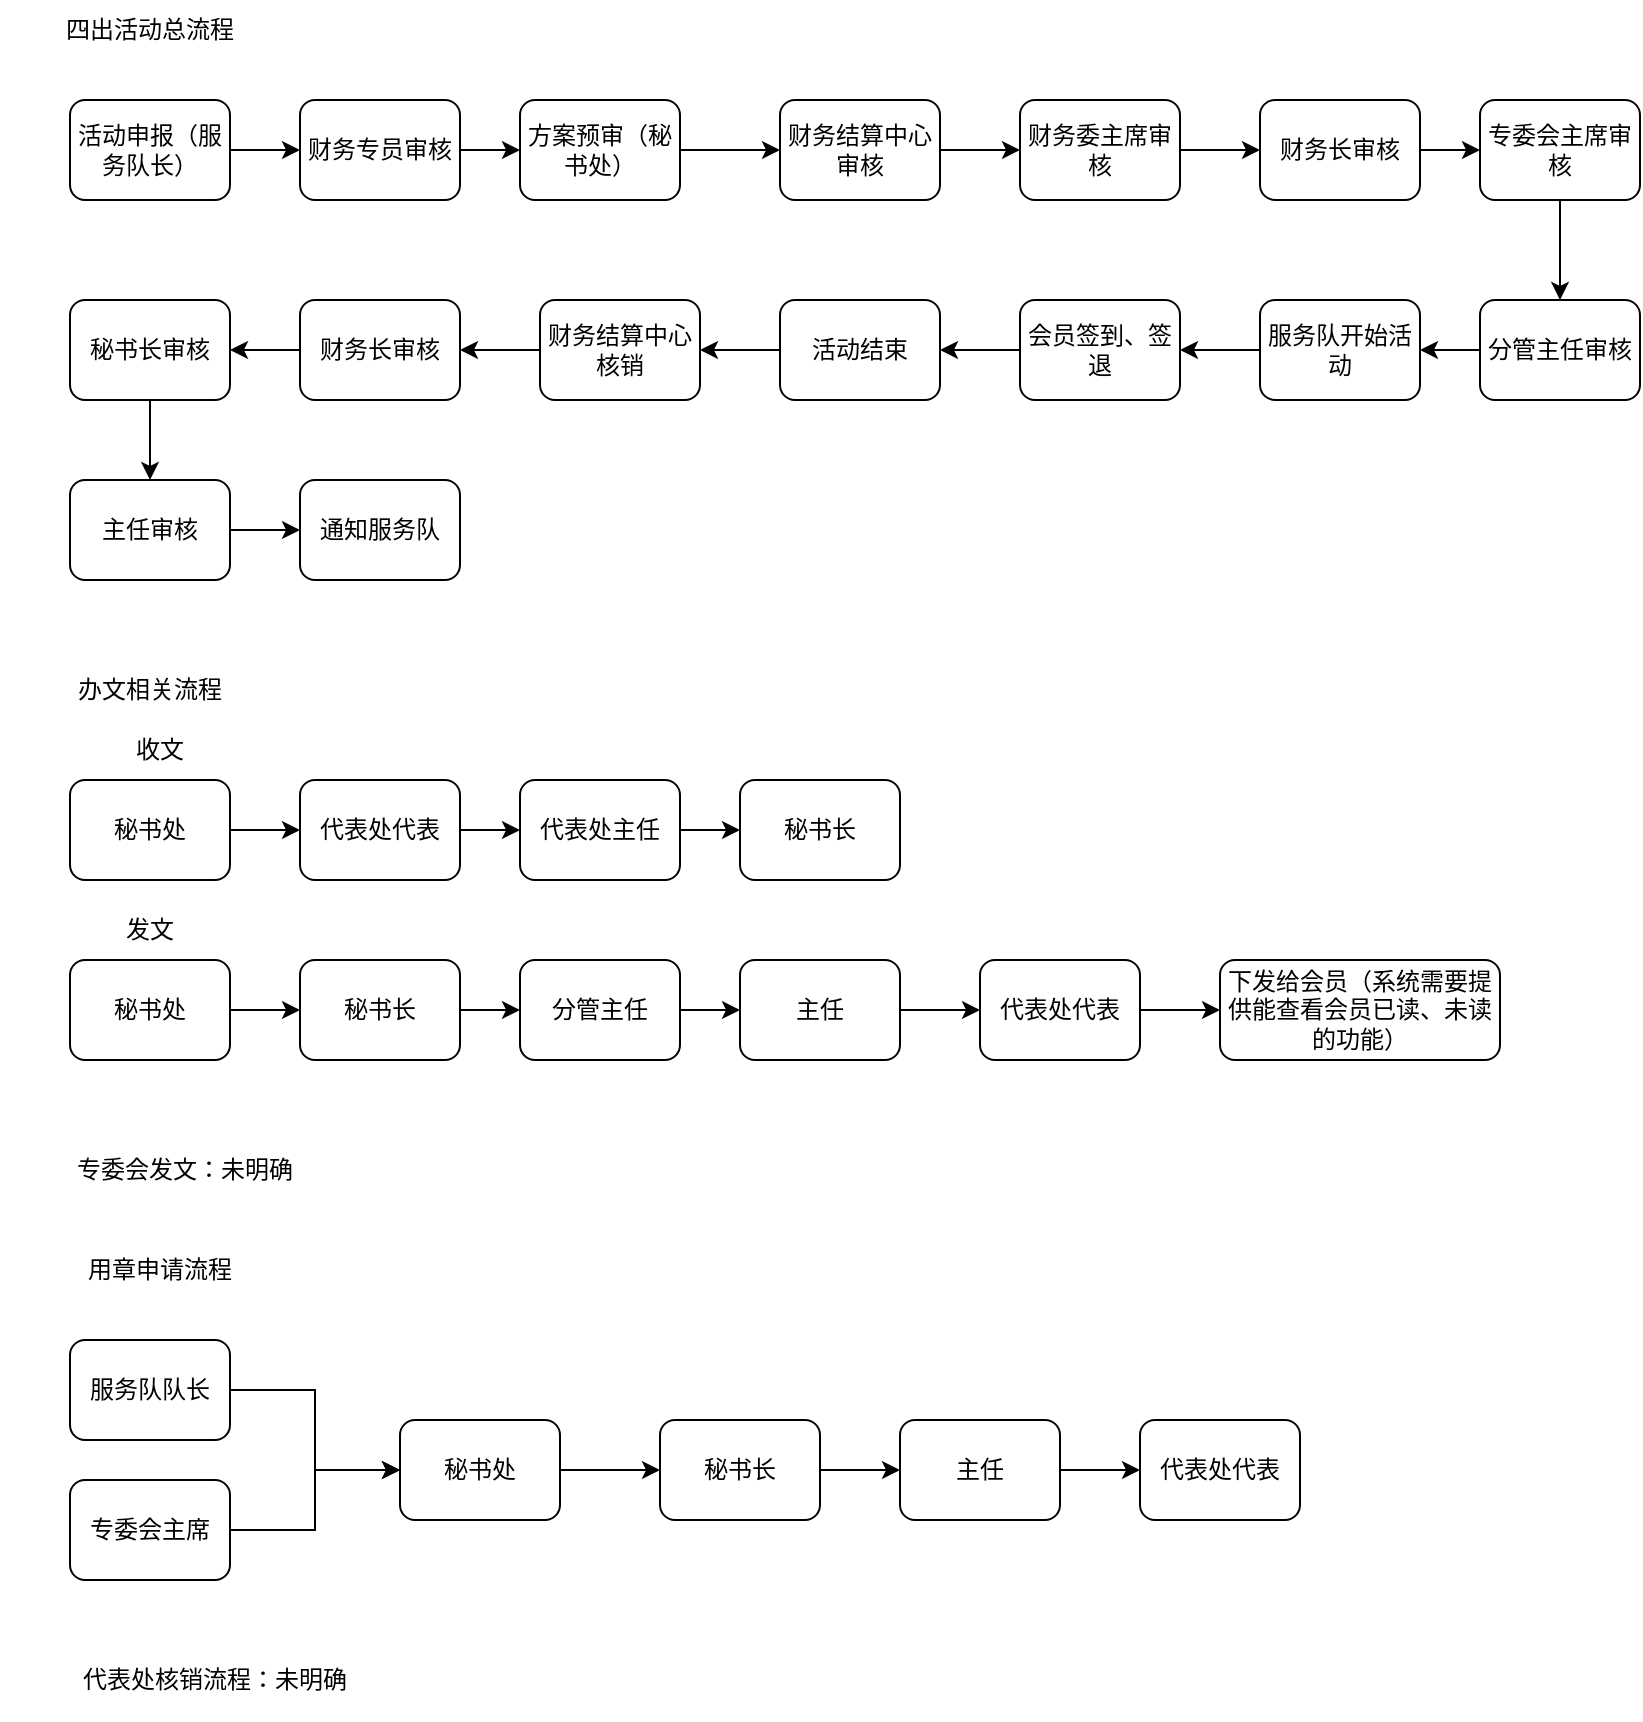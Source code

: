 <mxfile version="21.6.2" type="github">
  <diagram id="C5RBs43oDa-KdzZeNtuy" name="Page-1">
    <mxGraphModel dx="1877" dy="542" grid="1" gridSize="10" guides="1" tooltips="1" connect="1" arrows="1" fold="1" page="1" pageScale="1" pageWidth="827" pageHeight="1169" math="0" shadow="0">
      <root>
        <mxCell id="WIyWlLk6GJQsqaUBKTNV-0" />
        <mxCell id="WIyWlLk6GJQsqaUBKTNV-1" parent="WIyWlLk6GJQsqaUBKTNV-0" />
        <mxCell id="j6BAM_S3PTDZuPRe9gh3-0" value="四出活动总流程" style="text;html=1;strokeColor=none;fillColor=none;align=center;verticalAlign=middle;whiteSpace=wrap;rounded=0;" vertex="1" parent="WIyWlLk6GJQsqaUBKTNV-1">
          <mxGeometry x="20" y="20" width="90" height="30" as="geometry" />
        </mxCell>
        <mxCell id="j6BAM_S3PTDZuPRe9gh3-23" value="" style="edgeStyle=orthogonalEdgeStyle;rounded=0;orthogonalLoop=1;jettySize=auto;html=1;" edge="1" parent="WIyWlLk6GJQsqaUBKTNV-1" source="j6BAM_S3PTDZuPRe9gh3-1" target="j6BAM_S3PTDZuPRe9gh3-22">
          <mxGeometry relative="1" as="geometry" />
        </mxCell>
        <mxCell id="j6BAM_S3PTDZuPRe9gh3-1" value="活动申报（服务队长）" style="rounded=1;whiteSpace=wrap;html=1;" vertex="1" parent="WIyWlLk6GJQsqaUBKTNV-1">
          <mxGeometry x="25" y="70" width="80" height="50" as="geometry" />
        </mxCell>
        <mxCell id="j6BAM_S3PTDZuPRe9gh3-5" value="" style="edgeStyle=orthogonalEdgeStyle;rounded=0;orthogonalLoop=1;jettySize=auto;html=1;" edge="1" parent="WIyWlLk6GJQsqaUBKTNV-1" source="j6BAM_S3PTDZuPRe9gh3-2" target="j6BAM_S3PTDZuPRe9gh3-4">
          <mxGeometry relative="1" as="geometry" />
        </mxCell>
        <mxCell id="j6BAM_S3PTDZuPRe9gh3-2" value="方案预审（秘书处）" style="rounded=1;whiteSpace=wrap;html=1;" vertex="1" parent="WIyWlLk6GJQsqaUBKTNV-1">
          <mxGeometry x="250" y="70" width="80" height="50" as="geometry" />
        </mxCell>
        <mxCell id="j6BAM_S3PTDZuPRe9gh3-7" value="" style="edgeStyle=orthogonalEdgeStyle;rounded=0;orthogonalLoop=1;jettySize=auto;html=1;" edge="1" parent="WIyWlLk6GJQsqaUBKTNV-1" source="j6BAM_S3PTDZuPRe9gh3-4" target="j6BAM_S3PTDZuPRe9gh3-6">
          <mxGeometry relative="1" as="geometry" />
        </mxCell>
        <mxCell id="j6BAM_S3PTDZuPRe9gh3-4" value="财务结算中心审核" style="rounded=1;whiteSpace=wrap;html=1;" vertex="1" parent="WIyWlLk6GJQsqaUBKTNV-1">
          <mxGeometry x="380" y="70" width="80" height="50" as="geometry" />
        </mxCell>
        <mxCell id="j6BAM_S3PTDZuPRe9gh3-9" value="" style="edgeStyle=orthogonalEdgeStyle;rounded=0;orthogonalLoop=1;jettySize=auto;html=1;" edge="1" parent="WIyWlLk6GJQsqaUBKTNV-1" source="j6BAM_S3PTDZuPRe9gh3-6" target="j6BAM_S3PTDZuPRe9gh3-8">
          <mxGeometry relative="1" as="geometry" />
        </mxCell>
        <mxCell id="j6BAM_S3PTDZuPRe9gh3-6" value="财务委主席审核" style="rounded=1;whiteSpace=wrap;html=1;" vertex="1" parent="WIyWlLk6GJQsqaUBKTNV-1">
          <mxGeometry x="500" y="70" width="80" height="50" as="geometry" />
        </mxCell>
        <mxCell id="j6BAM_S3PTDZuPRe9gh3-11" value="" style="edgeStyle=orthogonalEdgeStyle;rounded=0;orthogonalLoop=1;jettySize=auto;html=1;" edge="1" parent="WIyWlLk6GJQsqaUBKTNV-1" source="j6BAM_S3PTDZuPRe9gh3-8" target="j6BAM_S3PTDZuPRe9gh3-10">
          <mxGeometry relative="1" as="geometry" />
        </mxCell>
        <mxCell id="j6BAM_S3PTDZuPRe9gh3-8" value="财务长审核" style="rounded=1;whiteSpace=wrap;html=1;" vertex="1" parent="WIyWlLk6GJQsqaUBKTNV-1">
          <mxGeometry x="620" y="70" width="80" height="50" as="geometry" />
        </mxCell>
        <mxCell id="j6BAM_S3PTDZuPRe9gh3-13" value="" style="edgeStyle=orthogonalEdgeStyle;rounded=0;orthogonalLoop=1;jettySize=auto;html=1;" edge="1" parent="WIyWlLk6GJQsqaUBKTNV-1" source="j6BAM_S3PTDZuPRe9gh3-10" target="j6BAM_S3PTDZuPRe9gh3-12">
          <mxGeometry relative="1" as="geometry" />
        </mxCell>
        <mxCell id="j6BAM_S3PTDZuPRe9gh3-10" value="专委会主席审核" style="rounded=1;whiteSpace=wrap;html=1;" vertex="1" parent="WIyWlLk6GJQsqaUBKTNV-1">
          <mxGeometry x="730" y="70" width="80" height="50" as="geometry" />
        </mxCell>
        <mxCell id="j6BAM_S3PTDZuPRe9gh3-15" value="" style="edgeStyle=orthogonalEdgeStyle;rounded=0;orthogonalLoop=1;jettySize=auto;html=1;" edge="1" parent="WIyWlLk6GJQsqaUBKTNV-1" source="j6BAM_S3PTDZuPRe9gh3-12" target="j6BAM_S3PTDZuPRe9gh3-14">
          <mxGeometry relative="1" as="geometry" />
        </mxCell>
        <mxCell id="j6BAM_S3PTDZuPRe9gh3-12" value="分管主任审核" style="rounded=1;whiteSpace=wrap;html=1;" vertex="1" parent="WIyWlLk6GJQsqaUBKTNV-1">
          <mxGeometry x="730" y="170" width="80" height="50" as="geometry" />
        </mxCell>
        <mxCell id="j6BAM_S3PTDZuPRe9gh3-17" value="" style="edgeStyle=orthogonalEdgeStyle;rounded=0;orthogonalLoop=1;jettySize=auto;html=1;" edge="1" parent="WIyWlLk6GJQsqaUBKTNV-1" source="j6BAM_S3PTDZuPRe9gh3-14" target="j6BAM_S3PTDZuPRe9gh3-16">
          <mxGeometry relative="1" as="geometry" />
        </mxCell>
        <mxCell id="j6BAM_S3PTDZuPRe9gh3-14" value="服务队开始活动" style="rounded=1;whiteSpace=wrap;html=1;" vertex="1" parent="WIyWlLk6GJQsqaUBKTNV-1">
          <mxGeometry x="620" y="170" width="80" height="50" as="geometry" />
        </mxCell>
        <mxCell id="j6BAM_S3PTDZuPRe9gh3-19" value="" style="edgeStyle=orthogonalEdgeStyle;rounded=0;orthogonalLoop=1;jettySize=auto;html=1;" edge="1" parent="WIyWlLk6GJQsqaUBKTNV-1" source="j6BAM_S3PTDZuPRe9gh3-16" target="j6BAM_S3PTDZuPRe9gh3-18">
          <mxGeometry relative="1" as="geometry" />
        </mxCell>
        <mxCell id="j6BAM_S3PTDZuPRe9gh3-16" value="会员签到、签退" style="rounded=1;whiteSpace=wrap;html=1;" vertex="1" parent="WIyWlLk6GJQsqaUBKTNV-1">
          <mxGeometry x="500" y="170" width="80" height="50" as="geometry" />
        </mxCell>
        <mxCell id="j6BAM_S3PTDZuPRe9gh3-21" value="" style="edgeStyle=orthogonalEdgeStyle;rounded=0;orthogonalLoop=1;jettySize=auto;html=1;" edge="1" parent="WIyWlLk6GJQsqaUBKTNV-1" source="j6BAM_S3PTDZuPRe9gh3-18" target="j6BAM_S3PTDZuPRe9gh3-20">
          <mxGeometry relative="1" as="geometry" />
        </mxCell>
        <mxCell id="j6BAM_S3PTDZuPRe9gh3-18" value="活动结束" style="rounded=1;whiteSpace=wrap;html=1;" vertex="1" parent="WIyWlLk6GJQsqaUBKTNV-1">
          <mxGeometry x="380" y="170" width="80" height="50" as="geometry" />
        </mxCell>
        <mxCell id="j6BAM_S3PTDZuPRe9gh3-26" value="" style="edgeStyle=orthogonalEdgeStyle;rounded=0;orthogonalLoop=1;jettySize=auto;html=1;" edge="1" parent="WIyWlLk6GJQsqaUBKTNV-1" source="j6BAM_S3PTDZuPRe9gh3-20" target="j6BAM_S3PTDZuPRe9gh3-25">
          <mxGeometry relative="1" as="geometry" />
        </mxCell>
        <mxCell id="j6BAM_S3PTDZuPRe9gh3-20" value="财务结算中心核销" style="rounded=1;whiteSpace=wrap;html=1;" vertex="1" parent="WIyWlLk6GJQsqaUBKTNV-1">
          <mxGeometry x="260" y="170" width="80" height="50" as="geometry" />
        </mxCell>
        <mxCell id="j6BAM_S3PTDZuPRe9gh3-24" value="" style="edgeStyle=orthogonalEdgeStyle;rounded=0;orthogonalLoop=1;jettySize=auto;html=1;" edge="1" parent="WIyWlLk6GJQsqaUBKTNV-1" source="j6BAM_S3PTDZuPRe9gh3-22" target="j6BAM_S3PTDZuPRe9gh3-2">
          <mxGeometry relative="1" as="geometry" />
        </mxCell>
        <mxCell id="j6BAM_S3PTDZuPRe9gh3-22" value="财务专员审核" style="rounded=1;whiteSpace=wrap;html=1;" vertex="1" parent="WIyWlLk6GJQsqaUBKTNV-1">
          <mxGeometry x="140" y="70" width="80" height="50" as="geometry" />
        </mxCell>
        <mxCell id="j6BAM_S3PTDZuPRe9gh3-28" value="" style="edgeStyle=orthogonalEdgeStyle;rounded=0;orthogonalLoop=1;jettySize=auto;html=1;" edge="1" parent="WIyWlLk6GJQsqaUBKTNV-1" source="j6BAM_S3PTDZuPRe9gh3-25" target="j6BAM_S3PTDZuPRe9gh3-27">
          <mxGeometry relative="1" as="geometry" />
        </mxCell>
        <mxCell id="j6BAM_S3PTDZuPRe9gh3-25" value="财务长审核" style="rounded=1;whiteSpace=wrap;html=1;" vertex="1" parent="WIyWlLk6GJQsqaUBKTNV-1">
          <mxGeometry x="140" y="170" width="80" height="50" as="geometry" />
        </mxCell>
        <mxCell id="j6BAM_S3PTDZuPRe9gh3-30" value="" style="edgeStyle=orthogonalEdgeStyle;rounded=0;orthogonalLoop=1;jettySize=auto;html=1;" edge="1" parent="WIyWlLk6GJQsqaUBKTNV-1" source="j6BAM_S3PTDZuPRe9gh3-27" target="j6BAM_S3PTDZuPRe9gh3-29">
          <mxGeometry relative="1" as="geometry" />
        </mxCell>
        <mxCell id="j6BAM_S3PTDZuPRe9gh3-27" value="秘书长审核" style="rounded=1;whiteSpace=wrap;html=1;" vertex="1" parent="WIyWlLk6GJQsqaUBKTNV-1">
          <mxGeometry x="25" y="170" width="80" height="50" as="geometry" />
        </mxCell>
        <mxCell id="j6BAM_S3PTDZuPRe9gh3-32" value="" style="edgeStyle=orthogonalEdgeStyle;rounded=0;orthogonalLoop=1;jettySize=auto;html=1;" edge="1" parent="WIyWlLk6GJQsqaUBKTNV-1" source="j6BAM_S3PTDZuPRe9gh3-29" target="j6BAM_S3PTDZuPRe9gh3-31">
          <mxGeometry relative="1" as="geometry" />
        </mxCell>
        <mxCell id="j6BAM_S3PTDZuPRe9gh3-29" value="主任审核" style="rounded=1;whiteSpace=wrap;html=1;" vertex="1" parent="WIyWlLk6GJQsqaUBKTNV-1">
          <mxGeometry x="25" y="260" width="80" height="50" as="geometry" />
        </mxCell>
        <mxCell id="j6BAM_S3PTDZuPRe9gh3-31" value="通知服务队" style="rounded=1;whiteSpace=wrap;html=1;" vertex="1" parent="WIyWlLk6GJQsqaUBKTNV-1">
          <mxGeometry x="140" y="260" width="80" height="50" as="geometry" />
        </mxCell>
        <mxCell id="j6BAM_S3PTDZuPRe9gh3-33" value="办文相关流程" style="text;html=1;strokeColor=none;fillColor=none;align=center;verticalAlign=middle;whiteSpace=wrap;rounded=0;" vertex="1" parent="WIyWlLk6GJQsqaUBKTNV-1">
          <mxGeometry x="20" y="350" width="90" height="30" as="geometry" />
        </mxCell>
        <mxCell id="j6BAM_S3PTDZuPRe9gh3-39" value="" style="edgeStyle=orthogonalEdgeStyle;rounded=0;orthogonalLoop=1;jettySize=auto;html=1;" edge="1" parent="WIyWlLk6GJQsqaUBKTNV-1" source="j6BAM_S3PTDZuPRe9gh3-34" target="j6BAM_S3PTDZuPRe9gh3-38">
          <mxGeometry relative="1" as="geometry" />
        </mxCell>
        <mxCell id="j6BAM_S3PTDZuPRe9gh3-34" value="秘书处" style="rounded=1;whiteSpace=wrap;html=1;" vertex="1" parent="WIyWlLk6GJQsqaUBKTNV-1">
          <mxGeometry x="25" y="410" width="80" height="50" as="geometry" />
        </mxCell>
        <mxCell id="j6BAM_S3PTDZuPRe9gh3-37" value="收文" style="text;html=1;strokeColor=none;fillColor=none;align=center;verticalAlign=middle;whiteSpace=wrap;rounded=0;" vertex="1" parent="WIyWlLk6GJQsqaUBKTNV-1">
          <mxGeometry x="25" y="380" width="90" height="30" as="geometry" />
        </mxCell>
        <mxCell id="j6BAM_S3PTDZuPRe9gh3-41" value="" style="edgeStyle=orthogonalEdgeStyle;rounded=0;orthogonalLoop=1;jettySize=auto;html=1;" edge="1" parent="WIyWlLk6GJQsqaUBKTNV-1" source="j6BAM_S3PTDZuPRe9gh3-38" target="j6BAM_S3PTDZuPRe9gh3-40">
          <mxGeometry relative="1" as="geometry" />
        </mxCell>
        <mxCell id="j6BAM_S3PTDZuPRe9gh3-38" value="代表处代表" style="rounded=1;whiteSpace=wrap;html=1;" vertex="1" parent="WIyWlLk6GJQsqaUBKTNV-1">
          <mxGeometry x="140" y="410" width="80" height="50" as="geometry" />
        </mxCell>
        <mxCell id="j6BAM_S3PTDZuPRe9gh3-43" value="" style="edgeStyle=orthogonalEdgeStyle;rounded=0;orthogonalLoop=1;jettySize=auto;html=1;" edge="1" parent="WIyWlLk6GJQsqaUBKTNV-1" source="j6BAM_S3PTDZuPRe9gh3-40" target="j6BAM_S3PTDZuPRe9gh3-42">
          <mxGeometry relative="1" as="geometry" />
        </mxCell>
        <mxCell id="j6BAM_S3PTDZuPRe9gh3-40" value="代表处主任" style="rounded=1;whiteSpace=wrap;html=1;" vertex="1" parent="WIyWlLk6GJQsqaUBKTNV-1">
          <mxGeometry x="250" y="410" width="80" height="50" as="geometry" />
        </mxCell>
        <mxCell id="j6BAM_S3PTDZuPRe9gh3-42" value="秘书长" style="rounded=1;whiteSpace=wrap;html=1;" vertex="1" parent="WIyWlLk6GJQsqaUBKTNV-1">
          <mxGeometry x="360" y="410" width="80" height="50" as="geometry" />
        </mxCell>
        <mxCell id="j6BAM_S3PTDZuPRe9gh3-44" value="发文" style="text;html=1;strokeColor=none;fillColor=none;align=center;verticalAlign=middle;whiteSpace=wrap;rounded=0;" vertex="1" parent="WIyWlLk6GJQsqaUBKTNV-1">
          <mxGeometry x="20" y="470" width="90" height="30" as="geometry" />
        </mxCell>
        <mxCell id="j6BAM_S3PTDZuPRe9gh3-45" value="" style="edgeStyle=orthogonalEdgeStyle;rounded=0;orthogonalLoop=1;jettySize=auto;html=1;" edge="1" parent="WIyWlLk6GJQsqaUBKTNV-1" source="j6BAM_S3PTDZuPRe9gh3-46" target="j6BAM_S3PTDZuPRe9gh3-48">
          <mxGeometry relative="1" as="geometry" />
        </mxCell>
        <mxCell id="j6BAM_S3PTDZuPRe9gh3-46" value="秘书处" style="rounded=1;whiteSpace=wrap;html=1;" vertex="1" parent="WIyWlLk6GJQsqaUBKTNV-1">
          <mxGeometry x="25" y="500" width="80" height="50" as="geometry" />
        </mxCell>
        <mxCell id="j6BAM_S3PTDZuPRe9gh3-47" value="" style="edgeStyle=orthogonalEdgeStyle;rounded=0;orthogonalLoop=1;jettySize=auto;html=1;" edge="1" parent="WIyWlLk6GJQsqaUBKTNV-1" source="j6BAM_S3PTDZuPRe9gh3-48" target="j6BAM_S3PTDZuPRe9gh3-50">
          <mxGeometry relative="1" as="geometry" />
        </mxCell>
        <mxCell id="j6BAM_S3PTDZuPRe9gh3-48" value="秘书长" style="rounded=1;whiteSpace=wrap;html=1;" vertex="1" parent="WIyWlLk6GJQsqaUBKTNV-1">
          <mxGeometry x="140" y="500" width="80" height="50" as="geometry" />
        </mxCell>
        <mxCell id="j6BAM_S3PTDZuPRe9gh3-49" value="" style="edgeStyle=orthogonalEdgeStyle;rounded=0;orthogonalLoop=1;jettySize=auto;html=1;" edge="1" parent="WIyWlLk6GJQsqaUBKTNV-1" source="j6BAM_S3PTDZuPRe9gh3-50" target="j6BAM_S3PTDZuPRe9gh3-51">
          <mxGeometry relative="1" as="geometry" />
        </mxCell>
        <mxCell id="j6BAM_S3PTDZuPRe9gh3-50" value="分管主任" style="rounded=1;whiteSpace=wrap;html=1;" vertex="1" parent="WIyWlLk6GJQsqaUBKTNV-1">
          <mxGeometry x="250" y="500" width="80" height="50" as="geometry" />
        </mxCell>
        <mxCell id="j6BAM_S3PTDZuPRe9gh3-53" value="" style="edgeStyle=orthogonalEdgeStyle;rounded=0;orthogonalLoop=1;jettySize=auto;html=1;" edge="1" parent="WIyWlLk6GJQsqaUBKTNV-1" source="j6BAM_S3PTDZuPRe9gh3-51" target="j6BAM_S3PTDZuPRe9gh3-52">
          <mxGeometry relative="1" as="geometry" />
        </mxCell>
        <mxCell id="j6BAM_S3PTDZuPRe9gh3-51" value="主任" style="rounded=1;whiteSpace=wrap;html=1;" vertex="1" parent="WIyWlLk6GJQsqaUBKTNV-1">
          <mxGeometry x="360" y="500" width="80" height="50" as="geometry" />
        </mxCell>
        <mxCell id="j6BAM_S3PTDZuPRe9gh3-55" value="" style="edgeStyle=orthogonalEdgeStyle;rounded=0;orthogonalLoop=1;jettySize=auto;html=1;" edge="1" parent="WIyWlLk6GJQsqaUBKTNV-1" source="j6BAM_S3PTDZuPRe9gh3-52" target="j6BAM_S3PTDZuPRe9gh3-54">
          <mxGeometry relative="1" as="geometry" />
        </mxCell>
        <mxCell id="j6BAM_S3PTDZuPRe9gh3-52" value="代表处代表" style="rounded=1;whiteSpace=wrap;html=1;" vertex="1" parent="WIyWlLk6GJQsqaUBKTNV-1">
          <mxGeometry x="480" y="500" width="80" height="50" as="geometry" />
        </mxCell>
        <mxCell id="j6BAM_S3PTDZuPRe9gh3-54" value="下发给会员（系统需要提供能查看会员已读、未读的功能）" style="rounded=1;whiteSpace=wrap;html=1;" vertex="1" parent="WIyWlLk6GJQsqaUBKTNV-1">
          <mxGeometry x="600" y="500" width="140" height="50" as="geometry" />
        </mxCell>
        <mxCell id="j6BAM_S3PTDZuPRe9gh3-56" value="用章申请流程" style="text;html=1;strokeColor=none;fillColor=none;align=center;verticalAlign=middle;whiteSpace=wrap;rounded=0;" vertex="1" parent="WIyWlLk6GJQsqaUBKTNV-1">
          <mxGeometry x="25" y="640" width="90" height="30" as="geometry" />
        </mxCell>
        <mxCell id="j6BAM_S3PTDZuPRe9gh3-60" value="" style="edgeStyle=orthogonalEdgeStyle;rounded=0;orthogonalLoop=1;jettySize=auto;html=1;" edge="1" parent="WIyWlLk6GJQsqaUBKTNV-1" source="j6BAM_S3PTDZuPRe9gh3-57" target="j6BAM_S3PTDZuPRe9gh3-59">
          <mxGeometry relative="1" as="geometry" />
        </mxCell>
        <mxCell id="j6BAM_S3PTDZuPRe9gh3-57" value="服务队队长" style="rounded=1;whiteSpace=wrap;html=1;" vertex="1" parent="WIyWlLk6GJQsqaUBKTNV-1">
          <mxGeometry x="25" y="690" width="80" height="50" as="geometry" />
        </mxCell>
        <mxCell id="j6BAM_S3PTDZuPRe9gh3-63" style="edgeStyle=orthogonalEdgeStyle;rounded=0;orthogonalLoop=1;jettySize=auto;html=1;" edge="1" parent="WIyWlLk6GJQsqaUBKTNV-1" source="j6BAM_S3PTDZuPRe9gh3-58" target="j6BAM_S3PTDZuPRe9gh3-59">
          <mxGeometry relative="1" as="geometry" />
        </mxCell>
        <mxCell id="j6BAM_S3PTDZuPRe9gh3-58" value="专委会主席" style="rounded=1;whiteSpace=wrap;html=1;" vertex="1" parent="WIyWlLk6GJQsqaUBKTNV-1">
          <mxGeometry x="25" y="760" width="80" height="50" as="geometry" />
        </mxCell>
        <mxCell id="j6BAM_S3PTDZuPRe9gh3-62" value="" style="edgeStyle=orthogonalEdgeStyle;rounded=0;orthogonalLoop=1;jettySize=auto;html=1;" edge="1" parent="WIyWlLk6GJQsqaUBKTNV-1" source="j6BAM_S3PTDZuPRe9gh3-59" target="j6BAM_S3PTDZuPRe9gh3-61">
          <mxGeometry relative="1" as="geometry" />
        </mxCell>
        <mxCell id="j6BAM_S3PTDZuPRe9gh3-59" value="秘书处" style="rounded=1;whiteSpace=wrap;html=1;" vertex="1" parent="WIyWlLk6GJQsqaUBKTNV-1">
          <mxGeometry x="190" y="730" width="80" height="50" as="geometry" />
        </mxCell>
        <mxCell id="j6BAM_S3PTDZuPRe9gh3-65" value="" style="edgeStyle=orthogonalEdgeStyle;rounded=0;orthogonalLoop=1;jettySize=auto;html=1;" edge="1" parent="WIyWlLk6GJQsqaUBKTNV-1" source="j6BAM_S3PTDZuPRe9gh3-61" target="j6BAM_S3PTDZuPRe9gh3-64">
          <mxGeometry relative="1" as="geometry" />
        </mxCell>
        <mxCell id="j6BAM_S3PTDZuPRe9gh3-61" value="秘书长" style="rounded=1;whiteSpace=wrap;html=1;" vertex="1" parent="WIyWlLk6GJQsqaUBKTNV-1">
          <mxGeometry x="320" y="730" width="80" height="50" as="geometry" />
        </mxCell>
        <mxCell id="j6BAM_S3PTDZuPRe9gh3-67" value="" style="edgeStyle=orthogonalEdgeStyle;rounded=0;orthogonalLoop=1;jettySize=auto;html=1;" edge="1" parent="WIyWlLk6GJQsqaUBKTNV-1" source="j6BAM_S3PTDZuPRe9gh3-64" target="j6BAM_S3PTDZuPRe9gh3-66">
          <mxGeometry relative="1" as="geometry" />
        </mxCell>
        <mxCell id="j6BAM_S3PTDZuPRe9gh3-64" value="主任" style="rounded=1;whiteSpace=wrap;html=1;" vertex="1" parent="WIyWlLk6GJQsqaUBKTNV-1">
          <mxGeometry x="440" y="730" width="80" height="50" as="geometry" />
        </mxCell>
        <mxCell id="j6BAM_S3PTDZuPRe9gh3-66" value="代表处代表" style="rounded=1;whiteSpace=wrap;html=1;" vertex="1" parent="WIyWlLk6GJQsqaUBKTNV-1">
          <mxGeometry x="560" y="730" width="80" height="50" as="geometry" />
        </mxCell>
        <mxCell id="j6BAM_S3PTDZuPRe9gh3-68" value="代表处核销流程：未明确" style="text;html=1;strokeColor=none;fillColor=none;align=center;verticalAlign=middle;whiteSpace=wrap;rounded=0;" vertex="1" parent="WIyWlLk6GJQsqaUBKTNV-1">
          <mxGeometry x="5" y="840" width="185" height="40" as="geometry" />
        </mxCell>
        <mxCell id="j6BAM_S3PTDZuPRe9gh3-69" value="专委会发文：未明确" style="text;html=1;strokeColor=none;fillColor=none;align=center;verticalAlign=middle;whiteSpace=wrap;rounded=0;" vertex="1" parent="WIyWlLk6GJQsqaUBKTNV-1">
          <mxGeometry x="-10" y="585" width="185" height="40" as="geometry" />
        </mxCell>
      </root>
    </mxGraphModel>
  </diagram>
</mxfile>
